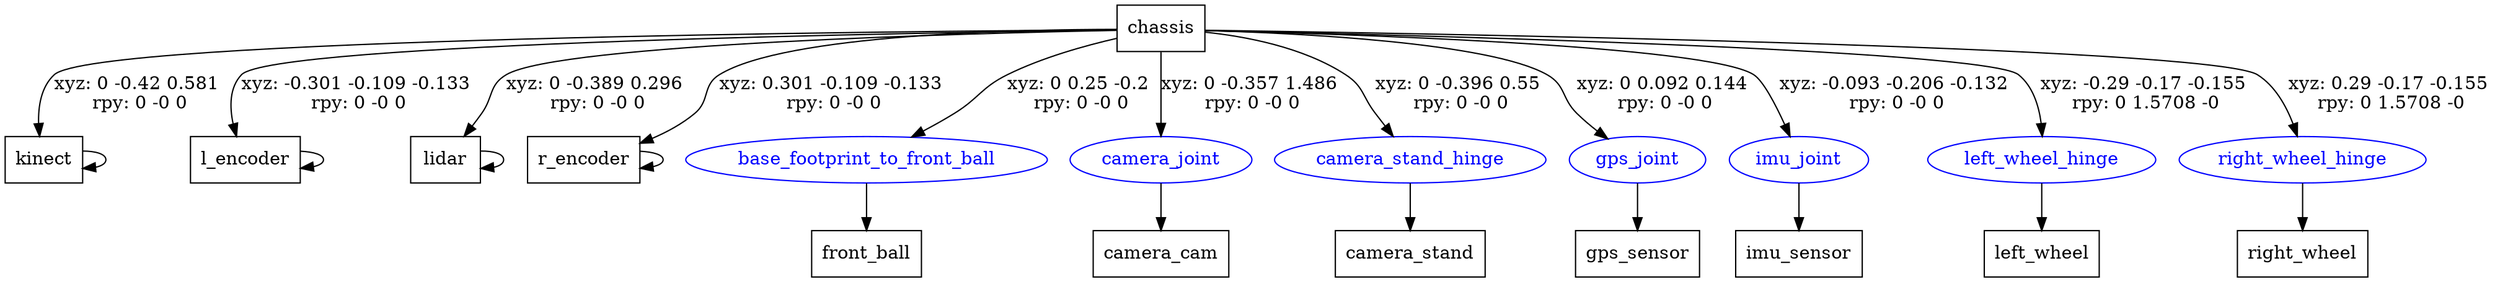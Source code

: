 digraph G {
node [shape=box];
"chassis" [label="chassis"];
"front_ball" [label="front_ball"];
"camera_cam" [label="camera_cam"];
"camera_stand" [label="camera_stand"];
"gps_sensor" [label="gps_sensor"];
"imu_sensor" [label="imu_sensor"];
"kinect" [label="kinect"];
"l_encoder" [label="l_encoder"];
"left_wheel" [label="left_wheel"];
"lidar" [label="lidar"];
"r_encoder" [label="r_encoder"];
"right_wheel" [label="right_wheel"];
node [shape=ellipse, color=blue, fontcolor=blue];
"chassis" -> "base_footprint_to_front_ball" [label="xyz: 0 0.25 -0.2 \nrpy: 0 -0 0"]
"base_footprint_to_front_ball" -> "front_ball"
"chassis" -> "camera_joint" [label="xyz: 0 -0.357 1.486 \nrpy: 0 -0 0"]
"camera_joint" -> "camera_cam"
"chassis" -> "camera_stand_hinge" [label="xyz: 0 -0.396 0.55 \nrpy: 0 -0 0"]
"camera_stand_hinge" -> "camera_stand"
"chassis" -> "gps_joint" [label="xyz: 0 0.092 0.144 \nrpy: 0 -0 0"]
"gps_joint" -> "gps_sensor"
"chassis" -> "imu_joint" [label="xyz: -0.093 -0.206 -0.132 \nrpy: 0 -0 0"]
"imu_joint" -> "imu_sensor"
"chassis" -> "kinect" [label="xyz: 0 -0.42 0.581 \nrpy: 0 -0 0"]
"kinect" -> "kinect"
"chassis" -> "l_encoder" [label="xyz: -0.301 -0.109 -0.133 \nrpy: 0 -0 0"]
"l_encoder" -> "l_encoder"
"chassis" -> "left_wheel_hinge" [label="xyz: -0.29 -0.17 -0.155 \nrpy: 0 1.5708 -0"]
"left_wheel_hinge" -> "left_wheel"
"chassis" -> "lidar" [label="xyz: 0 -0.389 0.296 \nrpy: 0 -0 0"]
"lidar" -> "lidar"
"chassis" -> "r_encoder" [label="xyz: 0.301 -0.109 -0.133 \nrpy: 0 -0 0"]
"r_encoder" -> "r_encoder"
"chassis" -> "right_wheel_hinge" [label="xyz: 0.29 -0.17 -0.155 \nrpy: 0 1.5708 -0"]
"right_wheel_hinge" -> "right_wheel"
}
